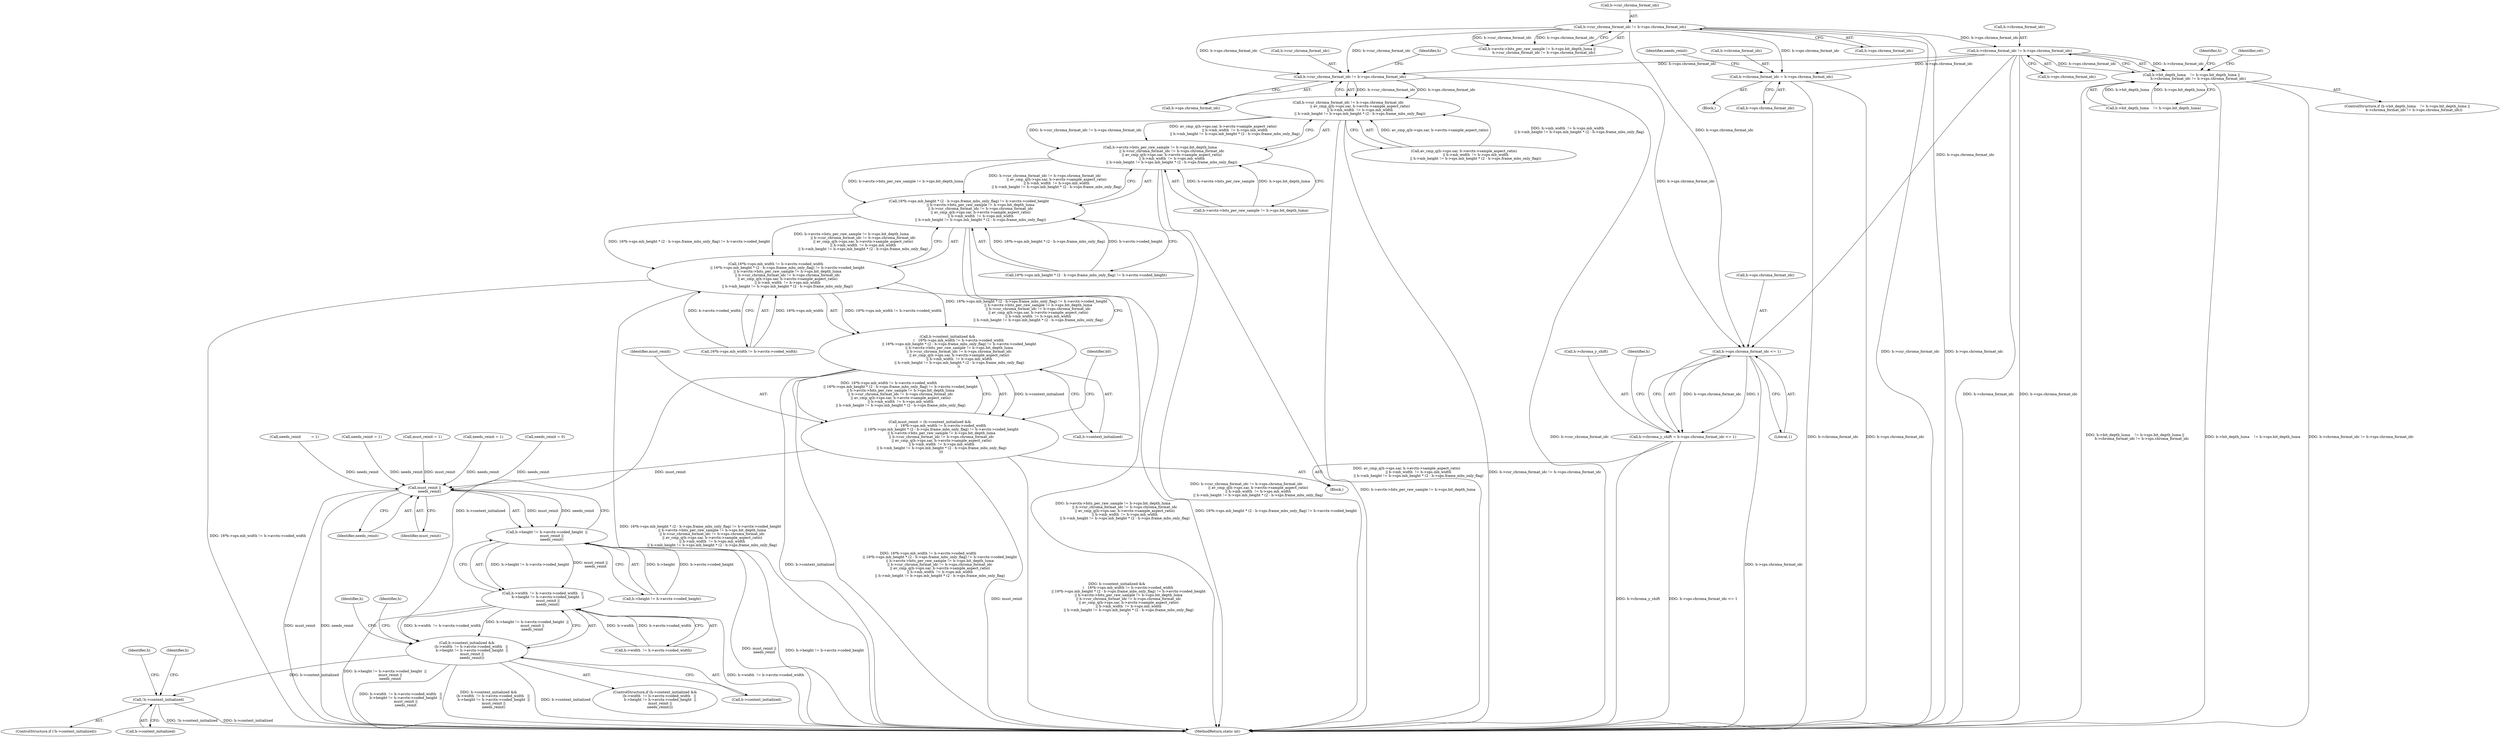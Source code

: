 digraph "0_FFmpeg_29ffeef5e73b8f41ff3a3f2242d356759c66f91f@pointer" {
"1000460" [label="(Call,h->chroma_format_idc != h->sps.chroma_format_idc)"];
"1000437" [label="(Call,h->cur_chroma_format_idc != h->sps.chroma_format_idc)"];
"1000450" [label="(Call,h->bit_depth_luma    != h->sps.bit_depth_luma ||\n            h->chroma_format_idc != h->sps.chroma_format_idc)"];
"1000479" [label="(Call,h->chroma_format_idc = h->sps.chroma_format_idc)"];
"1000588" [label="(Call,h->cur_chroma_format_idc != h->sps.chroma_format_idc)"];
"1000587" [label="(Call,h->cur_chroma_format_idc != h->sps.chroma_format_idc\n                     || av_cmp_q(h->sps.sar, h->avctx->sample_aspect_ratio)\n                     || h->mb_width  != h->sps.mb_width\n                     || h->mb_height != h->sps.mb_height * (2 - h->sps.frame_mbs_only_flag))"];
"1000575" [label="(Call,h->avctx->bits_per_raw_sample != h->sps.bit_depth_luma\n                     || h->cur_chroma_format_idc != h->sps.chroma_format_idc\n                     || av_cmp_q(h->sps.sar, h->avctx->sample_aspect_ratio)\n                     || h->mb_width  != h->sps.mb_width\n                     || h->mb_height != h->sps.mb_height * (2 - h->sps.frame_mbs_only_flag))"];
"1000553" [label="(Call,16*h->sps.mb_height * (2 - h->sps.frame_mbs_only_flag) != h->avctx->coded_height\n                     || h->avctx->bits_per_raw_sample != h->sps.bit_depth_luma\n                     || h->cur_chroma_format_idc != h->sps.chroma_format_idc\n                     || av_cmp_q(h->sps.sar, h->avctx->sample_aspect_ratio)\n                     || h->mb_width  != h->sps.mb_width\n                     || h->mb_height != h->sps.mb_height * (2 - h->sps.frame_mbs_only_flag))"];
"1000539" [label="(Call,16*h->sps.mb_width != h->avctx->coded_width\n                     || 16*h->sps.mb_height * (2 - h->sps.frame_mbs_only_flag) != h->avctx->coded_height\n                     || h->avctx->bits_per_raw_sample != h->sps.bit_depth_luma\n                     || h->cur_chroma_format_idc != h->sps.chroma_format_idc\n                     || av_cmp_q(h->sps.sar, h->avctx->sample_aspect_ratio)\n                     || h->mb_width  != h->sps.mb_width\n                     || h->mb_height != h->sps.mb_height * (2 - h->sps.frame_mbs_only_flag))"];
"1000535" [label="(Call,h->context_initialized &&\n                    (   16*h->sps.mb_width != h->avctx->coded_width\n                     || 16*h->sps.mb_height * (2 - h->sps.frame_mbs_only_flag) != h->avctx->coded_height\n                     || h->avctx->bits_per_raw_sample != h->sps.bit_depth_luma\n                     || h->cur_chroma_format_idc != h->sps.chroma_format_idc\n                     || av_cmp_q(h->sps.sar, h->avctx->sample_aspect_ratio)\n                     || h->mb_width  != h->sps.mb_width\n                     || h->mb_height != h->sps.mb_height * (2 - h->sps.frame_mbs_only_flag)\n                    ))"];
"1000533" [label="(Call,must_reinit = (h->context_initialized &&\n                    (   16*h->sps.mb_width != h->avctx->coded_width\n                     || 16*h->sps.mb_height * (2 - h->sps.frame_mbs_only_flag) != h->avctx->coded_height\n                     || h->avctx->bits_per_raw_sample != h->sps.bit_depth_luma\n                     || h->cur_chroma_format_idc != h->sps.chroma_format_idc\n                     || av_cmp_q(h->sps.sar, h->avctx->sample_aspect_ratio)\n                     || h->mb_width  != h->sps.mb_width\n                     || h->mb_height != h->sps.mb_height * (2 - h->sps.frame_mbs_only_flag)\n                    )))"];
"1000846" [label="(Call,must_reinit ||\n         needs_reinit)"];
"1000836" [label="(Call,h->height != h->avctx->coded_height  ||\n         must_reinit ||\n         needs_reinit)"];
"1000826" [label="(Call,h->width  != h->avctx->coded_width   ||\n         h->height != h->avctx->coded_height  ||\n         must_reinit ||\n         needs_reinit)"];
"1000822" [label="(Call,h->context_initialized &&\n        (h->width  != h->avctx->coded_width   ||\n         h->height != h->avctx->coded_height  ||\n         must_reinit ||\n         needs_reinit))"];
"1000923" [label="(Call,!h->context_initialized)"];
"1000708" [label="(Call,h->sps.chroma_format_idc <= 1)"];
"1000704" [label="(Call,h->chroma_y_shift = h->sps.chroma_format_idc <= 1)"];
"1000479" [label="(Call,h->chroma_format_idc = h->sps.chroma_format_idc)"];
"1000425" [label="(Call,h->avctx->bits_per_raw_sample != h->sps.bit_depth_luma ||\n            h->cur_chroma_format_idc != h->sps.chroma_format_idc)"];
"1000646" [label="(Call,must_reinit = 1)"];
"1000449" [label="(ControlStructure,if (h->bit_depth_luma    != h->sps.bit_depth_luma ||\n            h->chroma_format_idc != h->sps.chroma_format_idc))"];
"1000597" [label="(Call,av_cmp_q(h->sps.sar, h->avctx->sample_aspect_ratio)\n                     || h->mb_width  != h->sps.mb_width\n                     || h->mb_height != h->sps.mb_height * (2 - h->sps.frame_mbs_only_flag))"];
"1000923" [label="(Call,!h->context_initialized)"];
"1000464" [label="(Call,h->sps.chroma_format_idc)"];
"1000588" [label="(Call,h->cur_chroma_format_idc != h->sps.chroma_format_idc)"];
"1000451" [label="(Call,h->bit_depth_luma    != h->sps.bit_depth_luma)"];
"1000640" [label="(Identifier,h0)"];
"1000438" [label="(Call,h->cur_chroma_format_idc)"];
"1000846" [label="(Call,must_reinit ||\n         needs_reinit)"];
"1000450" [label="(Call,h->bit_depth_luma    != h->sps.bit_depth_luma ||\n            h->chroma_format_idc != h->sps.chroma_format_idc)"];
"1000705" [label="(Call,h->chroma_y_shift)"];
"1000589" [label="(Call,h->cur_chroma_format_idc)"];
"1000535" [label="(Call,h->context_initialized &&\n                    (   16*h->sps.mb_width != h->avctx->coded_width\n                     || 16*h->sps.mb_height * (2 - h->sps.frame_mbs_only_flag) != h->avctx->coded_height\n                     || h->avctx->bits_per_raw_sample != h->sps.bit_depth_luma\n                     || h->cur_chroma_format_idc != h->sps.chroma_format_idc\n                     || av_cmp_q(h->sps.sar, h->avctx->sample_aspect_ratio)\n                     || h->mb_width  != h->sps.mb_width\n                     || h->mb_height != h->sps.mb_height * (2 - h->sps.frame_mbs_only_flag)\n                    ))"];
"1000847" [label="(Identifier,must_reinit)"];
"1000489" [label="(Identifier,needs_reinit)"];
"1000536" [label="(Call,h->context_initialized)"];
"1000717" [label="(Identifier,h)"];
"1000708" [label="(Call,h->sps.chroma_format_idc <= 1)"];
"1000494" [label="(Identifier,ret)"];
"1000553" [label="(Call,16*h->sps.mb_height * (2 - h->sps.frame_mbs_only_flag) != h->avctx->coded_height\n                     || h->avctx->bits_per_raw_sample != h->sps.bit_depth_luma\n                     || h->cur_chroma_format_idc != h->sps.chroma_format_idc\n                     || av_cmp_q(h->sps.sar, h->avctx->sample_aspect_ratio)\n                     || h->mb_width  != h->sps.mb_width\n                     || h->mb_height != h->sps.mb_height * (2 - h->sps.frame_mbs_only_flag))"];
"1000554" [label="(Call,16*h->sps.mb_height * (2 - h->sps.frame_mbs_only_flag) != h->avctx->coded_height)"];
"1000483" [label="(Call,h->sps.chroma_format_idc)"];
"1000539" [label="(Call,16*h->sps.mb_width != h->avctx->coded_width\n                     || 16*h->sps.mb_height * (2 - h->sps.frame_mbs_only_flag) != h->avctx->coded_height\n                     || h->avctx->bits_per_raw_sample != h->sps.bit_depth_luma\n                     || h->cur_chroma_format_idc != h->sps.chroma_format_idc\n                     || av_cmp_q(h->sps.sar, h->avctx->sample_aspect_ratio)\n                     || h->mb_width  != h->sps.mb_width\n                     || h->mb_height != h->sps.mb_height * (2 - h->sps.frame_mbs_only_flag))"];
"1000922" [label="(ControlStructure,if (!h->context_initialized))"];
"1000469" [label="(Block,)"];
"1000437" [label="(Call,h->cur_chroma_format_idc != h->sps.chroma_format_idc)"];
"1000575" [label="(Call,h->avctx->bits_per_raw_sample != h->sps.bit_depth_luma\n                     || h->cur_chroma_format_idc != h->sps.chroma_format_idc\n                     || av_cmp_q(h->sps.sar, h->avctx->sample_aspect_ratio)\n                     || h->mb_width  != h->sps.mb_width\n                     || h->mb_height != h->sps.mb_height * (2 - h->sps.frame_mbs_only_flag))"];
"1000823" [label="(Call,h->context_initialized)"];
"1003426" [label="(MethodReturn,static int)"];
"1000785" [label="(Call,needs_reinit = 1)"];
"1000533" [label="(Call,must_reinit = (h->context_initialized &&\n                    (   16*h->sps.mb_width != h->avctx->coded_width\n                     || 16*h->sps.mb_height * (2 - h->sps.frame_mbs_only_flag) != h->avctx->coded_height\n                     || h->avctx->bits_per_raw_sample != h->sps.bit_depth_luma\n                     || h->cur_chroma_format_idc != h->sps.chroma_format_idc\n                     || av_cmp_q(h->sps.sar, h->avctx->sample_aspect_ratio)\n                     || h->mb_width  != h->sps.mb_width\n                     || h->mb_height != h->sps.mb_height * (2 - h->sps.frame_mbs_only_flag)\n                    )))"];
"1000925" [label="(Identifier,h)"];
"1000472" [label="(Identifier,h)"];
"1000924" [label="(Call,h->context_initialized)"];
"1000714" [label="(Literal,1)"];
"1000139" [label="(Call,needs_reinit = 0)"];
"1000540" [label="(Call,16*h->sps.mb_width != h->avctx->coded_width)"];
"1000127" [label="(Block,)"];
"1000460" [label="(Call,h->chroma_format_idc != h->sps.chroma_format_idc)"];
"1000978" [label="(Identifier,h)"];
"1000587" [label="(Call,h->cur_chroma_format_idc != h->sps.chroma_format_idc\n                     || av_cmp_q(h->sps.sar, h->avctx->sample_aspect_ratio)\n                     || h->mb_width  != h->sps.mb_width\n                     || h->mb_height != h->sps.mb_height * (2 - h->sps.frame_mbs_only_flag))"];
"1000592" [label="(Call,h->sps.chroma_format_idc)"];
"1000441" [label="(Call,h->sps.chroma_format_idc)"];
"1000826" [label="(Call,h->width  != h->avctx->coded_width   ||\n         h->height != h->avctx->coded_height  ||\n         must_reinit ||\n         needs_reinit)"];
"1000827" [label="(Call,h->width  != h->avctx->coded_width)"];
"1000480" [label="(Call,h->chroma_format_idc)"];
"1000704" [label="(Call,h->chroma_y_shift = h->sps.chroma_format_idc <= 1)"];
"1000837" [label="(Call,h->height != h->avctx->coded_height)"];
"1000709" [label="(Call,h->sps.chroma_format_idc)"];
"1000534" [label="(Identifier,must_reinit)"];
"1000601" [label="(Identifier,h)"];
"1000576" [label="(Call,h->avctx->bits_per_raw_sample != h->sps.bit_depth_luma)"];
"1000461" [label="(Call,h->chroma_format_idc)"];
"1000488" [label="(Call,needs_reinit         = 1)"];
"1000821" [label="(ControlStructure,if (h->context_initialized &&\n        (h->width  != h->avctx->coded_width   ||\n         h->height != h->avctx->coded_height  ||\n         must_reinit ||\n         needs_reinit)))"];
"1000446" [label="(Call,needs_reinit = 1)"];
"1000852" [label="(Identifier,h)"];
"1000930" [label="(Identifier,h)"];
"1000822" [label="(Call,h->context_initialized &&\n        (h->width  != h->avctx->coded_width   ||\n         h->height != h->avctx->coded_height  ||\n         must_reinit ||\n         needs_reinit))"];
"1000836" [label="(Call,h->height != h->avctx->coded_height  ||\n         must_reinit ||\n         needs_reinit)"];
"1000848" [label="(Identifier,needs_reinit)"];
"1000460" -> "1000450"  [label="AST: "];
"1000460" -> "1000464"  [label="CFG: "];
"1000461" -> "1000460"  [label="AST: "];
"1000464" -> "1000460"  [label="AST: "];
"1000450" -> "1000460"  [label="CFG: "];
"1000460" -> "1003426"  [label="DDG: h->chroma_format_idc"];
"1000460" -> "1003426"  [label="DDG: h->sps.chroma_format_idc"];
"1000460" -> "1000450"  [label="DDG: h->chroma_format_idc"];
"1000460" -> "1000450"  [label="DDG: h->sps.chroma_format_idc"];
"1000437" -> "1000460"  [label="DDG: h->sps.chroma_format_idc"];
"1000460" -> "1000479"  [label="DDG: h->sps.chroma_format_idc"];
"1000460" -> "1000588"  [label="DDG: h->sps.chroma_format_idc"];
"1000460" -> "1000708"  [label="DDG: h->sps.chroma_format_idc"];
"1000437" -> "1000425"  [label="AST: "];
"1000437" -> "1000441"  [label="CFG: "];
"1000438" -> "1000437"  [label="AST: "];
"1000441" -> "1000437"  [label="AST: "];
"1000425" -> "1000437"  [label="CFG: "];
"1000437" -> "1003426"  [label="DDG: h->cur_chroma_format_idc"];
"1000437" -> "1003426"  [label="DDG: h->sps.chroma_format_idc"];
"1000437" -> "1000425"  [label="DDG: h->cur_chroma_format_idc"];
"1000437" -> "1000425"  [label="DDG: h->sps.chroma_format_idc"];
"1000437" -> "1000479"  [label="DDG: h->sps.chroma_format_idc"];
"1000437" -> "1000588"  [label="DDG: h->cur_chroma_format_idc"];
"1000437" -> "1000588"  [label="DDG: h->sps.chroma_format_idc"];
"1000437" -> "1000708"  [label="DDG: h->sps.chroma_format_idc"];
"1000450" -> "1000449"  [label="AST: "];
"1000450" -> "1000451"  [label="CFG: "];
"1000451" -> "1000450"  [label="AST: "];
"1000472" -> "1000450"  [label="CFG: "];
"1000494" -> "1000450"  [label="CFG: "];
"1000450" -> "1003426"  [label="DDG: h->chroma_format_idc != h->sps.chroma_format_idc"];
"1000450" -> "1003426"  [label="DDG: h->bit_depth_luma    != h->sps.bit_depth_luma ||\n            h->chroma_format_idc != h->sps.chroma_format_idc"];
"1000450" -> "1003426"  [label="DDG: h->bit_depth_luma    != h->sps.bit_depth_luma"];
"1000451" -> "1000450"  [label="DDG: h->bit_depth_luma"];
"1000451" -> "1000450"  [label="DDG: h->sps.bit_depth_luma"];
"1000479" -> "1000469"  [label="AST: "];
"1000479" -> "1000483"  [label="CFG: "];
"1000480" -> "1000479"  [label="AST: "];
"1000483" -> "1000479"  [label="AST: "];
"1000489" -> "1000479"  [label="CFG: "];
"1000479" -> "1003426"  [label="DDG: h->sps.chroma_format_idc"];
"1000479" -> "1003426"  [label="DDG: h->chroma_format_idc"];
"1000588" -> "1000587"  [label="AST: "];
"1000588" -> "1000592"  [label="CFG: "];
"1000589" -> "1000588"  [label="AST: "];
"1000592" -> "1000588"  [label="AST: "];
"1000601" -> "1000588"  [label="CFG: "];
"1000587" -> "1000588"  [label="CFG: "];
"1000588" -> "1003426"  [label="DDG: h->cur_chroma_format_idc"];
"1000588" -> "1000587"  [label="DDG: h->cur_chroma_format_idc"];
"1000588" -> "1000587"  [label="DDG: h->sps.chroma_format_idc"];
"1000588" -> "1000708"  [label="DDG: h->sps.chroma_format_idc"];
"1000587" -> "1000575"  [label="AST: "];
"1000587" -> "1000597"  [label="CFG: "];
"1000597" -> "1000587"  [label="AST: "];
"1000575" -> "1000587"  [label="CFG: "];
"1000587" -> "1003426"  [label="DDG: av_cmp_q(h->sps.sar, h->avctx->sample_aspect_ratio)\n                     || h->mb_width  != h->sps.mb_width\n                     || h->mb_height != h->sps.mb_height * (2 - h->sps.frame_mbs_only_flag)"];
"1000587" -> "1003426"  [label="DDG: h->cur_chroma_format_idc != h->sps.chroma_format_idc"];
"1000587" -> "1000575"  [label="DDG: h->cur_chroma_format_idc != h->sps.chroma_format_idc"];
"1000587" -> "1000575"  [label="DDG: av_cmp_q(h->sps.sar, h->avctx->sample_aspect_ratio)\n                     || h->mb_width  != h->sps.mb_width\n                     || h->mb_height != h->sps.mb_height * (2 - h->sps.frame_mbs_only_flag)"];
"1000597" -> "1000587"  [label="DDG: av_cmp_q(h->sps.sar, h->avctx->sample_aspect_ratio)"];
"1000597" -> "1000587"  [label="DDG: h->mb_width  != h->sps.mb_width\n                     || h->mb_height != h->sps.mb_height * (2 - h->sps.frame_mbs_only_flag)"];
"1000575" -> "1000553"  [label="AST: "];
"1000575" -> "1000576"  [label="CFG: "];
"1000576" -> "1000575"  [label="AST: "];
"1000553" -> "1000575"  [label="CFG: "];
"1000575" -> "1003426"  [label="DDG: h->cur_chroma_format_idc != h->sps.chroma_format_idc\n                     || av_cmp_q(h->sps.sar, h->avctx->sample_aspect_ratio)\n                     || h->mb_width  != h->sps.mb_width\n                     || h->mb_height != h->sps.mb_height * (2 - h->sps.frame_mbs_only_flag)"];
"1000575" -> "1003426"  [label="DDG: h->avctx->bits_per_raw_sample != h->sps.bit_depth_luma"];
"1000575" -> "1000553"  [label="DDG: h->avctx->bits_per_raw_sample != h->sps.bit_depth_luma"];
"1000575" -> "1000553"  [label="DDG: h->cur_chroma_format_idc != h->sps.chroma_format_idc\n                     || av_cmp_q(h->sps.sar, h->avctx->sample_aspect_ratio)\n                     || h->mb_width  != h->sps.mb_width\n                     || h->mb_height != h->sps.mb_height * (2 - h->sps.frame_mbs_only_flag)"];
"1000576" -> "1000575"  [label="DDG: h->avctx->bits_per_raw_sample"];
"1000576" -> "1000575"  [label="DDG: h->sps.bit_depth_luma"];
"1000553" -> "1000539"  [label="AST: "];
"1000553" -> "1000554"  [label="CFG: "];
"1000554" -> "1000553"  [label="AST: "];
"1000539" -> "1000553"  [label="CFG: "];
"1000553" -> "1003426"  [label="DDG: h->avctx->bits_per_raw_sample != h->sps.bit_depth_luma\n                     || h->cur_chroma_format_idc != h->sps.chroma_format_idc\n                     || av_cmp_q(h->sps.sar, h->avctx->sample_aspect_ratio)\n                     || h->mb_width  != h->sps.mb_width\n                     || h->mb_height != h->sps.mb_height * (2 - h->sps.frame_mbs_only_flag)"];
"1000553" -> "1003426"  [label="DDG: 16*h->sps.mb_height * (2 - h->sps.frame_mbs_only_flag) != h->avctx->coded_height"];
"1000553" -> "1000539"  [label="DDG: 16*h->sps.mb_height * (2 - h->sps.frame_mbs_only_flag) != h->avctx->coded_height"];
"1000553" -> "1000539"  [label="DDG: h->avctx->bits_per_raw_sample != h->sps.bit_depth_luma\n                     || h->cur_chroma_format_idc != h->sps.chroma_format_idc\n                     || av_cmp_q(h->sps.sar, h->avctx->sample_aspect_ratio)\n                     || h->mb_width  != h->sps.mb_width\n                     || h->mb_height != h->sps.mb_height * (2 - h->sps.frame_mbs_only_flag)"];
"1000554" -> "1000553"  [label="DDG: 16*h->sps.mb_height * (2 - h->sps.frame_mbs_only_flag)"];
"1000554" -> "1000553"  [label="DDG: h->avctx->coded_height"];
"1000539" -> "1000535"  [label="AST: "];
"1000539" -> "1000540"  [label="CFG: "];
"1000540" -> "1000539"  [label="AST: "];
"1000535" -> "1000539"  [label="CFG: "];
"1000539" -> "1003426"  [label="DDG: 16*h->sps.mb_width != h->avctx->coded_width"];
"1000539" -> "1003426"  [label="DDG: 16*h->sps.mb_height * (2 - h->sps.frame_mbs_only_flag) != h->avctx->coded_height\n                     || h->avctx->bits_per_raw_sample != h->sps.bit_depth_luma\n                     || h->cur_chroma_format_idc != h->sps.chroma_format_idc\n                     || av_cmp_q(h->sps.sar, h->avctx->sample_aspect_ratio)\n                     || h->mb_width  != h->sps.mb_width\n                     || h->mb_height != h->sps.mb_height * (2 - h->sps.frame_mbs_only_flag)"];
"1000539" -> "1000535"  [label="DDG: 16*h->sps.mb_width != h->avctx->coded_width"];
"1000539" -> "1000535"  [label="DDG: 16*h->sps.mb_height * (2 - h->sps.frame_mbs_only_flag) != h->avctx->coded_height\n                     || h->avctx->bits_per_raw_sample != h->sps.bit_depth_luma\n                     || h->cur_chroma_format_idc != h->sps.chroma_format_idc\n                     || av_cmp_q(h->sps.sar, h->avctx->sample_aspect_ratio)\n                     || h->mb_width  != h->sps.mb_width\n                     || h->mb_height != h->sps.mb_height * (2 - h->sps.frame_mbs_only_flag)"];
"1000540" -> "1000539"  [label="DDG: 16*h->sps.mb_width"];
"1000540" -> "1000539"  [label="DDG: h->avctx->coded_width"];
"1000535" -> "1000533"  [label="AST: "];
"1000535" -> "1000536"  [label="CFG: "];
"1000536" -> "1000535"  [label="AST: "];
"1000533" -> "1000535"  [label="CFG: "];
"1000535" -> "1003426"  [label="DDG: h->context_initialized"];
"1000535" -> "1003426"  [label="DDG: 16*h->sps.mb_width != h->avctx->coded_width\n                     || 16*h->sps.mb_height * (2 - h->sps.frame_mbs_only_flag) != h->avctx->coded_height\n                     || h->avctx->bits_per_raw_sample != h->sps.bit_depth_luma\n                     || h->cur_chroma_format_idc != h->sps.chroma_format_idc\n                     || av_cmp_q(h->sps.sar, h->avctx->sample_aspect_ratio)\n                     || h->mb_width  != h->sps.mb_width\n                     || h->mb_height != h->sps.mb_height * (2 - h->sps.frame_mbs_only_flag)"];
"1000535" -> "1000533"  [label="DDG: h->context_initialized"];
"1000535" -> "1000533"  [label="DDG: 16*h->sps.mb_width != h->avctx->coded_width\n                     || 16*h->sps.mb_height * (2 - h->sps.frame_mbs_only_flag) != h->avctx->coded_height\n                     || h->avctx->bits_per_raw_sample != h->sps.bit_depth_luma\n                     || h->cur_chroma_format_idc != h->sps.chroma_format_idc\n                     || av_cmp_q(h->sps.sar, h->avctx->sample_aspect_ratio)\n                     || h->mb_width  != h->sps.mb_width\n                     || h->mb_height != h->sps.mb_height * (2 - h->sps.frame_mbs_only_flag)"];
"1000535" -> "1000822"  [label="DDG: h->context_initialized"];
"1000533" -> "1000127"  [label="AST: "];
"1000534" -> "1000533"  [label="AST: "];
"1000640" -> "1000533"  [label="CFG: "];
"1000533" -> "1003426"  [label="DDG: must_reinit"];
"1000533" -> "1003426"  [label="DDG: h->context_initialized &&\n                    (   16*h->sps.mb_width != h->avctx->coded_width\n                     || 16*h->sps.mb_height * (2 - h->sps.frame_mbs_only_flag) != h->avctx->coded_height\n                     || h->avctx->bits_per_raw_sample != h->sps.bit_depth_luma\n                     || h->cur_chroma_format_idc != h->sps.chroma_format_idc\n                     || av_cmp_q(h->sps.sar, h->avctx->sample_aspect_ratio)\n                     || h->mb_width  != h->sps.mb_width\n                     || h->mb_height != h->sps.mb_height * (2 - h->sps.frame_mbs_only_flag)\n                    )"];
"1000533" -> "1000846"  [label="DDG: must_reinit"];
"1000846" -> "1000836"  [label="AST: "];
"1000846" -> "1000847"  [label="CFG: "];
"1000846" -> "1000848"  [label="CFG: "];
"1000847" -> "1000846"  [label="AST: "];
"1000848" -> "1000846"  [label="AST: "];
"1000836" -> "1000846"  [label="CFG: "];
"1000846" -> "1003426"  [label="DDG: needs_reinit"];
"1000846" -> "1003426"  [label="DDG: must_reinit"];
"1000846" -> "1000836"  [label="DDG: must_reinit"];
"1000846" -> "1000836"  [label="DDG: needs_reinit"];
"1000646" -> "1000846"  [label="DDG: must_reinit"];
"1000488" -> "1000846"  [label="DDG: needs_reinit"];
"1000139" -> "1000846"  [label="DDG: needs_reinit"];
"1000785" -> "1000846"  [label="DDG: needs_reinit"];
"1000446" -> "1000846"  [label="DDG: needs_reinit"];
"1000836" -> "1000826"  [label="AST: "];
"1000836" -> "1000837"  [label="CFG: "];
"1000837" -> "1000836"  [label="AST: "];
"1000826" -> "1000836"  [label="CFG: "];
"1000836" -> "1003426"  [label="DDG: must_reinit ||\n         needs_reinit"];
"1000836" -> "1003426"  [label="DDG: h->height != h->avctx->coded_height"];
"1000836" -> "1000826"  [label="DDG: h->height != h->avctx->coded_height"];
"1000836" -> "1000826"  [label="DDG: must_reinit ||\n         needs_reinit"];
"1000837" -> "1000836"  [label="DDG: h->height"];
"1000837" -> "1000836"  [label="DDG: h->avctx->coded_height"];
"1000826" -> "1000822"  [label="AST: "];
"1000826" -> "1000827"  [label="CFG: "];
"1000827" -> "1000826"  [label="AST: "];
"1000822" -> "1000826"  [label="CFG: "];
"1000826" -> "1003426"  [label="DDG: h->width  != h->avctx->coded_width"];
"1000826" -> "1003426"  [label="DDG: h->height != h->avctx->coded_height  ||\n         must_reinit ||\n         needs_reinit"];
"1000826" -> "1000822"  [label="DDG: h->width  != h->avctx->coded_width"];
"1000826" -> "1000822"  [label="DDG: h->height != h->avctx->coded_height  ||\n         must_reinit ||\n         needs_reinit"];
"1000827" -> "1000826"  [label="DDG: h->width"];
"1000827" -> "1000826"  [label="DDG: h->avctx->coded_width"];
"1000822" -> "1000821"  [label="AST: "];
"1000822" -> "1000823"  [label="CFG: "];
"1000823" -> "1000822"  [label="AST: "];
"1000852" -> "1000822"  [label="CFG: "];
"1000925" -> "1000822"  [label="CFG: "];
"1000822" -> "1003426"  [label="DDG: h->context_initialized"];
"1000822" -> "1003426"  [label="DDG: h->width  != h->avctx->coded_width   ||\n         h->height != h->avctx->coded_height  ||\n         must_reinit ||\n         needs_reinit"];
"1000822" -> "1003426"  [label="DDG: h->context_initialized &&\n        (h->width  != h->avctx->coded_width   ||\n         h->height != h->avctx->coded_height  ||\n         must_reinit ||\n         needs_reinit)"];
"1000822" -> "1000923"  [label="DDG: h->context_initialized"];
"1000923" -> "1000922"  [label="AST: "];
"1000923" -> "1000924"  [label="CFG: "];
"1000924" -> "1000923"  [label="AST: "];
"1000930" -> "1000923"  [label="CFG: "];
"1000978" -> "1000923"  [label="CFG: "];
"1000923" -> "1003426"  [label="DDG: !h->context_initialized"];
"1000923" -> "1003426"  [label="DDG: h->context_initialized"];
"1000708" -> "1000704"  [label="AST: "];
"1000708" -> "1000714"  [label="CFG: "];
"1000709" -> "1000708"  [label="AST: "];
"1000714" -> "1000708"  [label="AST: "];
"1000704" -> "1000708"  [label="CFG: "];
"1000708" -> "1003426"  [label="DDG: h->sps.chroma_format_idc"];
"1000708" -> "1000704"  [label="DDG: h->sps.chroma_format_idc"];
"1000708" -> "1000704"  [label="DDG: 1"];
"1000704" -> "1000127"  [label="AST: "];
"1000705" -> "1000704"  [label="AST: "];
"1000717" -> "1000704"  [label="CFG: "];
"1000704" -> "1003426"  [label="DDG: h->sps.chroma_format_idc <= 1"];
"1000704" -> "1003426"  [label="DDG: h->chroma_y_shift"];
}
